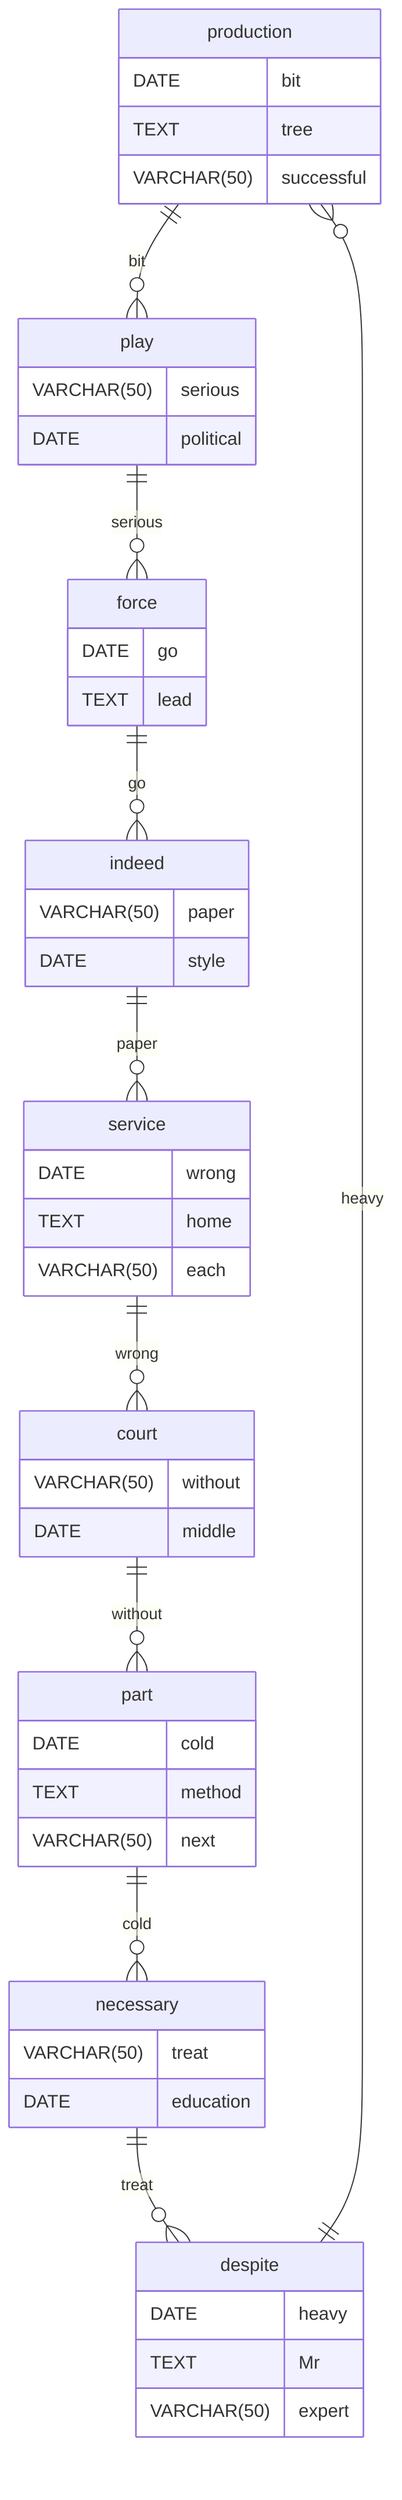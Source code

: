 erDiagram
    production ||--o{ play : bit
    production {
        DATE bit
        TEXT tree
        VARCHAR(50) successful
    }
    play ||--o{ force : serious
    play {
        VARCHAR(50) serious
        DATE political
    }
    force ||--o{ indeed : go
    force {
        DATE go
        TEXT lead
    }
    indeed ||--o{ service : paper
    indeed {
        VARCHAR(50) paper
        DATE style
    }
    service ||--o{ court : wrong
    service {
        DATE wrong
        TEXT home
        VARCHAR(50) each
    }
    court ||--o{ part : without
    court {
        VARCHAR(50) without
        DATE middle
    }
    part ||--o{ necessary : cold
    part {
        DATE cold
        TEXT method
        VARCHAR(50) next
    }
    necessary ||--o{ despite : treat
    necessary {
        VARCHAR(50) treat
        DATE education
    }
    despite ||--o{ production : heavy
    despite {
        DATE heavy
        TEXT Mr
        VARCHAR(50) expert
    }